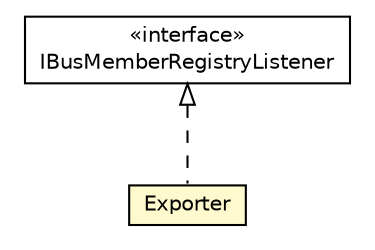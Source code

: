 #!/usr/local/bin/dot
#
# Class diagram 
# Generated by UMLGraph version R5_6-24-gf6e263 (http://www.umlgraph.org/)
#

digraph G {
	edge [fontname="Helvetica",fontsize=10,labelfontname="Helvetica",labelfontsize=10];
	node [fontname="Helvetica",fontsize=10,shape=plaintext];
	nodesep=0.25;
	ranksep=0.5;
	// org.universAAL.middleware.tracker.IBusMemberRegistryListener
	c3730865 [label=<<table title="org.universAAL.middleware.tracker.IBusMemberRegistryListener" border="0" cellborder="1" cellspacing="0" cellpadding="2" port="p" href="../../middleware/tracker/IBusMemberRegistryListener.html">
		<tr><td><table border="0" cellspacing="0" cellpadding="1">
<tr><td align="center" balign="center"> &#171;interface&#187; </td></tr>
<tr><td align="center" balign="center"> IBusMemberRegistryListener </td></tr>
		</table></td></tr>
		</table>>, URL="../../middleware/tracker/IBusMemberRegistryListener.html", fontname="Helvetica", fontcolor="black", fontsize=10.0];
	// org.universAAL.ri.gateway.Exporter
	c3731708 [label=<<table title="org.universAAL.ri.gateway.Exporter" border="0" cellborder="1" cellspacing="0" cellpadding="2" port="p" bgcolor="lemonChiffon" href="./Exporter.html">
		<tr><td><table border="0" cellspacing="0" cellpadding="1">
<tr><td align="center" balign="center"> Exporter </td></tr>
		</table></td></tr>
		</table>>, URL="./Exporter.html", fontname="Helvetica", fontcolor="black", fontsize=10.0];
	//org.universAAL.ri.gateway.Exporter implements org.universAAL.middleware.tracker.IBusMemberRegistryListener
	c3730865:p -> c3731708:p [dir=back,arrowtail=empty,style=dashed];
}

